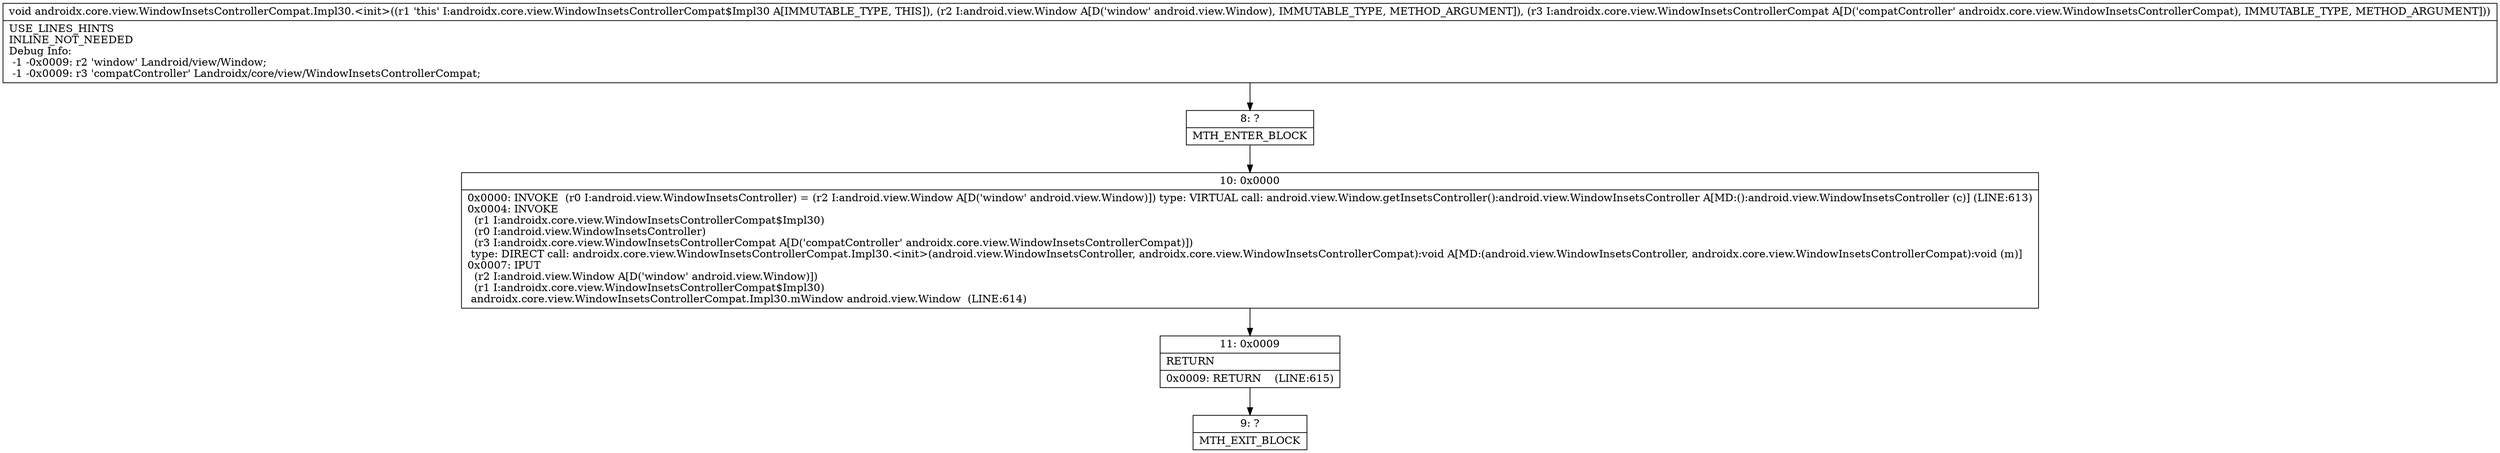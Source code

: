 digraph "CFG forandroidx.core.view.WindowInsetsControllerCompat.Impl30.\<init\>(Landroid\/view\/Window;Landroidx\/core\/view\/WindowInsetsControllerCompat;)V" {
Node_8 [shape=record,label="{8\:\ ?|MTH_ENTER_BLOCK\l}"];
Node_10 [shape=record,label="{10\:\ 0x0000|0x0000: INVOKE  (r0 I:android.view.WindowInsetsController) = (r2 I:android.view.Window A[D('window' android.view.Window)]) type: VIRTUAL call: android.view.Window.getInsetsController():android.view.WindowInsetsController A[MD:():android.view.WindowInsetsController (c)] (LINE:613)\l0x0004: INVOKE  \l  (r1 I:androidx.core.view.WindowInsetsControllerCompat$Impl30)\l  (r0 I:android.view.WindowInsetsController)\l  (r3 I:androidx.core.view.WindowInsetsControllerCompat A[D('compatController' androidx.core.view.WindowInsetsControllerCompat)])\l type: DIRECT call: androidx.core.view.WindowInsetsControllerCompat.Impl30.\<init\>(android.view.WindowInsetsController, androidx.core.view.WindowInsetsControllerCompat):void A[MD:(android.view.WindowInsetsController, androidx.core.view.WindowInsetsControllerCompat):void (m)]\l0x0007: IPUT  \l  (r2 I:android.view.Window A[D('window' android.view.Window)])\l  (r1 I:androidx.core.view.WindowInsetsControllerCompat$Impl30)\l androidx.core.view.WindowInsetsControllerCompat.Impl30.mWindow android.view.Window  (LINE:614)\l}"];
Node_11 [shape=record,label="{11\:\ 0x0009|RETURN\l|0x0009: RETURN    (LINE:615)\l}"];
Node_9 [shape=record,label="{9\:\ ?|MTH_EXIT_BLOCK\l}"];
MethodNode[shape=record,label="{void androidx.core.view.WindowInsetsControllerCompat.Impl30.\<init\>((r1 'this' I:androidx.core.view.WindowInsetsControllerCompat$Impl30 A[IMMUTABLE_TYPE, THIS]), (r2 I:android.view.Window A[D('window' android.view.Window), IMMUTABLE_TYPE, METHOD_ARGUMENT]), (r3 I:androidx.core.view.WindowInsetsControllerCompat A[D('compatController' androidx.core.view.WindowInsetsControllerCompat), IMMUTABLE_TYPE, METHOD_ARGUMENT]))  | USE_LINES_HINTS\lINLINE_NOT_NEEDED\lDebug Info:\l  \-1 \-0x0009: r2 'window' Landroid\/view\/Window;\l  \-1 \-0x0009: r3 'compatController' Landroidx\/core\/view\/WindowInsetsControllerCompat;\l}"];
MethodNode -> Node_8;Node_8 -> Node_10;
Node_10 -> Node_11;
Node_11 -> Node_9;
}

